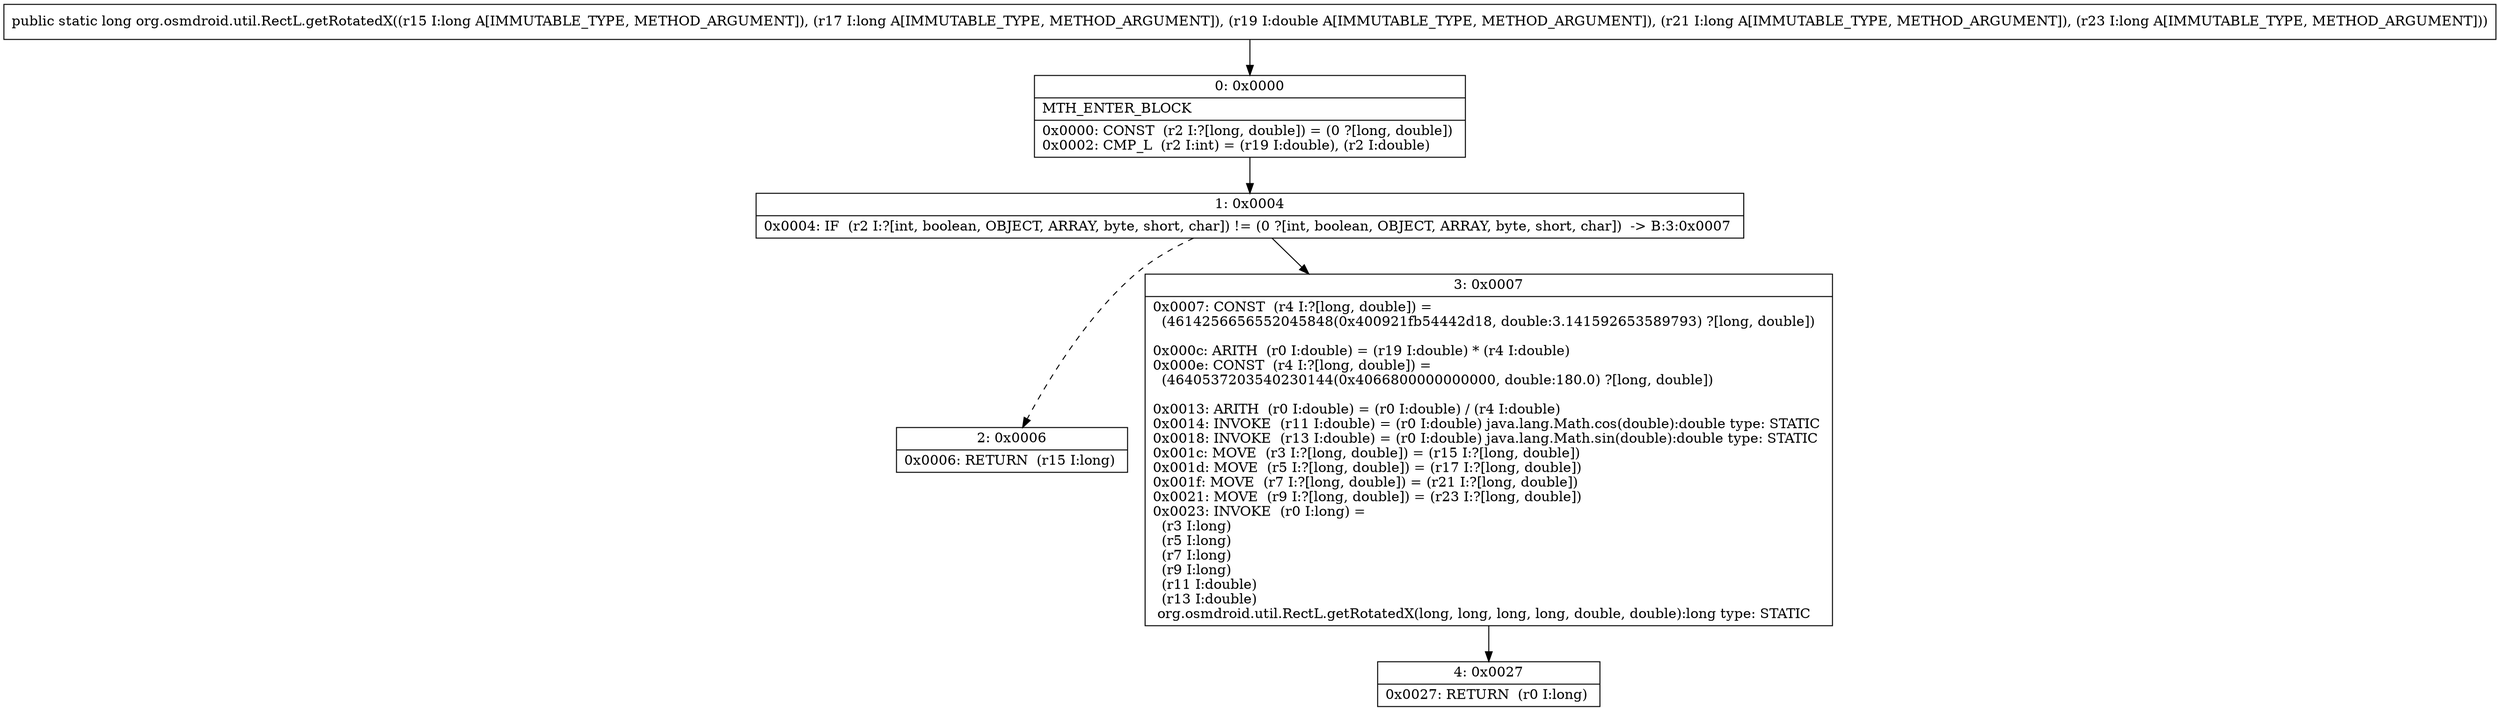 digraph "CFG fororg.osmdroid.util.RectL.getRotatedX(JJDJJ)J" {
Node_0 [shape=record,label="{0\:\ 0x0000|MTH_ENTER_BLOCK\l|0x0000: CONST  (r2 I:?[long, double]) = (0 ?[long, double]) \l0x0002: CMP_L  (r2 I:int) = (r19 I:double), (r2 I:double) \l}"];
Node_1 [shape=record,label="{1\:\ 0x0004|0x0004: IF  (r2 I:?[int, boolean, OBJECT, ARRAY, byte, short, char]) != (0 ?[int, boolean, OBJECT, ARRAY, byte, short, char])  \-\> B:3:0x0007 \l}"];
Node_2 [shape=record,label="{2\:\ 0x0006|0x0006: RETURN  (r15 I:long) \l}"];
Node_3 [shape=record,label="{3\:\ 0x0007|0x0007: CONST  (r4 I:?[long, double]) = \l  (4614256656552045848(0x400921fb54442d18, double:3.141592653589793) ?[long, double])\l \l0x000c: ARITH  (r0 I:double) = (r19 I:double) * (r4 I:double) \l0x000e: CONST  (r4 I:?[long, double]) = \l  (4640537203540230144(0x4066800000000000, double:180.0) ?[long, double])\l \l0x0013: ARITH  (r0 I:double) = (r0 I:double) \/ (r4 I:double) \l0x0014: INVOKE  (r11 I:double) = (r0 I:double) java.lang.Math.cos(double):double type: STATIC \l0x0018: INVOKE  (r13 I:double) = (r0 I:double) java.lang.Math.sin(double):double type: STATIC \l0x001c: MOVE  (r3 I:?[long, double]) = (r15 I:?[long, double]) \l0x001d: MOVE  (r5 I:?[long, double]) = (r17 I:?[long, double]) \l0x001f: MOVE  (r7 I:?[long, double]) = (r21 I:?[long, double]) \l0x0021: MOVE  (r9 I:?[long, double]) = (r23 I:?[long, double]) \l0x0023: INVOKE  (r0 I:long) = \l  (r3 I:long)\l  (r5 I:long)\l  (r7 I:long)\l  (r9 I:long)\l  (r11 I:double)\l  (r13 I:double)\l org.osmdroid.util.RectL.getRotatedX(long, long, long, long, double, double):long type: STATIC \l}"];
Node_4 [shape=record,label="{4\:\ 0x0027|0x0027: RETURN  (r0 I:long) \l}"];
MethodNode[shape=record,label="{public static long org.osmdroid.util.RectL.getRotatedX((r15 I:long A[IMMUTABLE_TYPE, METHOD_ARGUMENT]), (r17 I:long A[IMMUTABLE_TYPE, METHOD_ARGUMENT]), (r19 I:double A[IMMUTABLE_TYPE, METHOD_ARGUMENT]), (r21 I:long A[IMMUTABLE_TYPE, METHOD_ARGUMENT]), (r23 I:long A[IMMUTABLE_TYPE, METHOD_ARGUMENT])) }"];
MethodNode -> Node_0;
Node_0 -> Node_1;
Node_1 -> Node_2[style=dashed];
Node_1 -> Node_3;
Node_3 -> Node_4;
}

